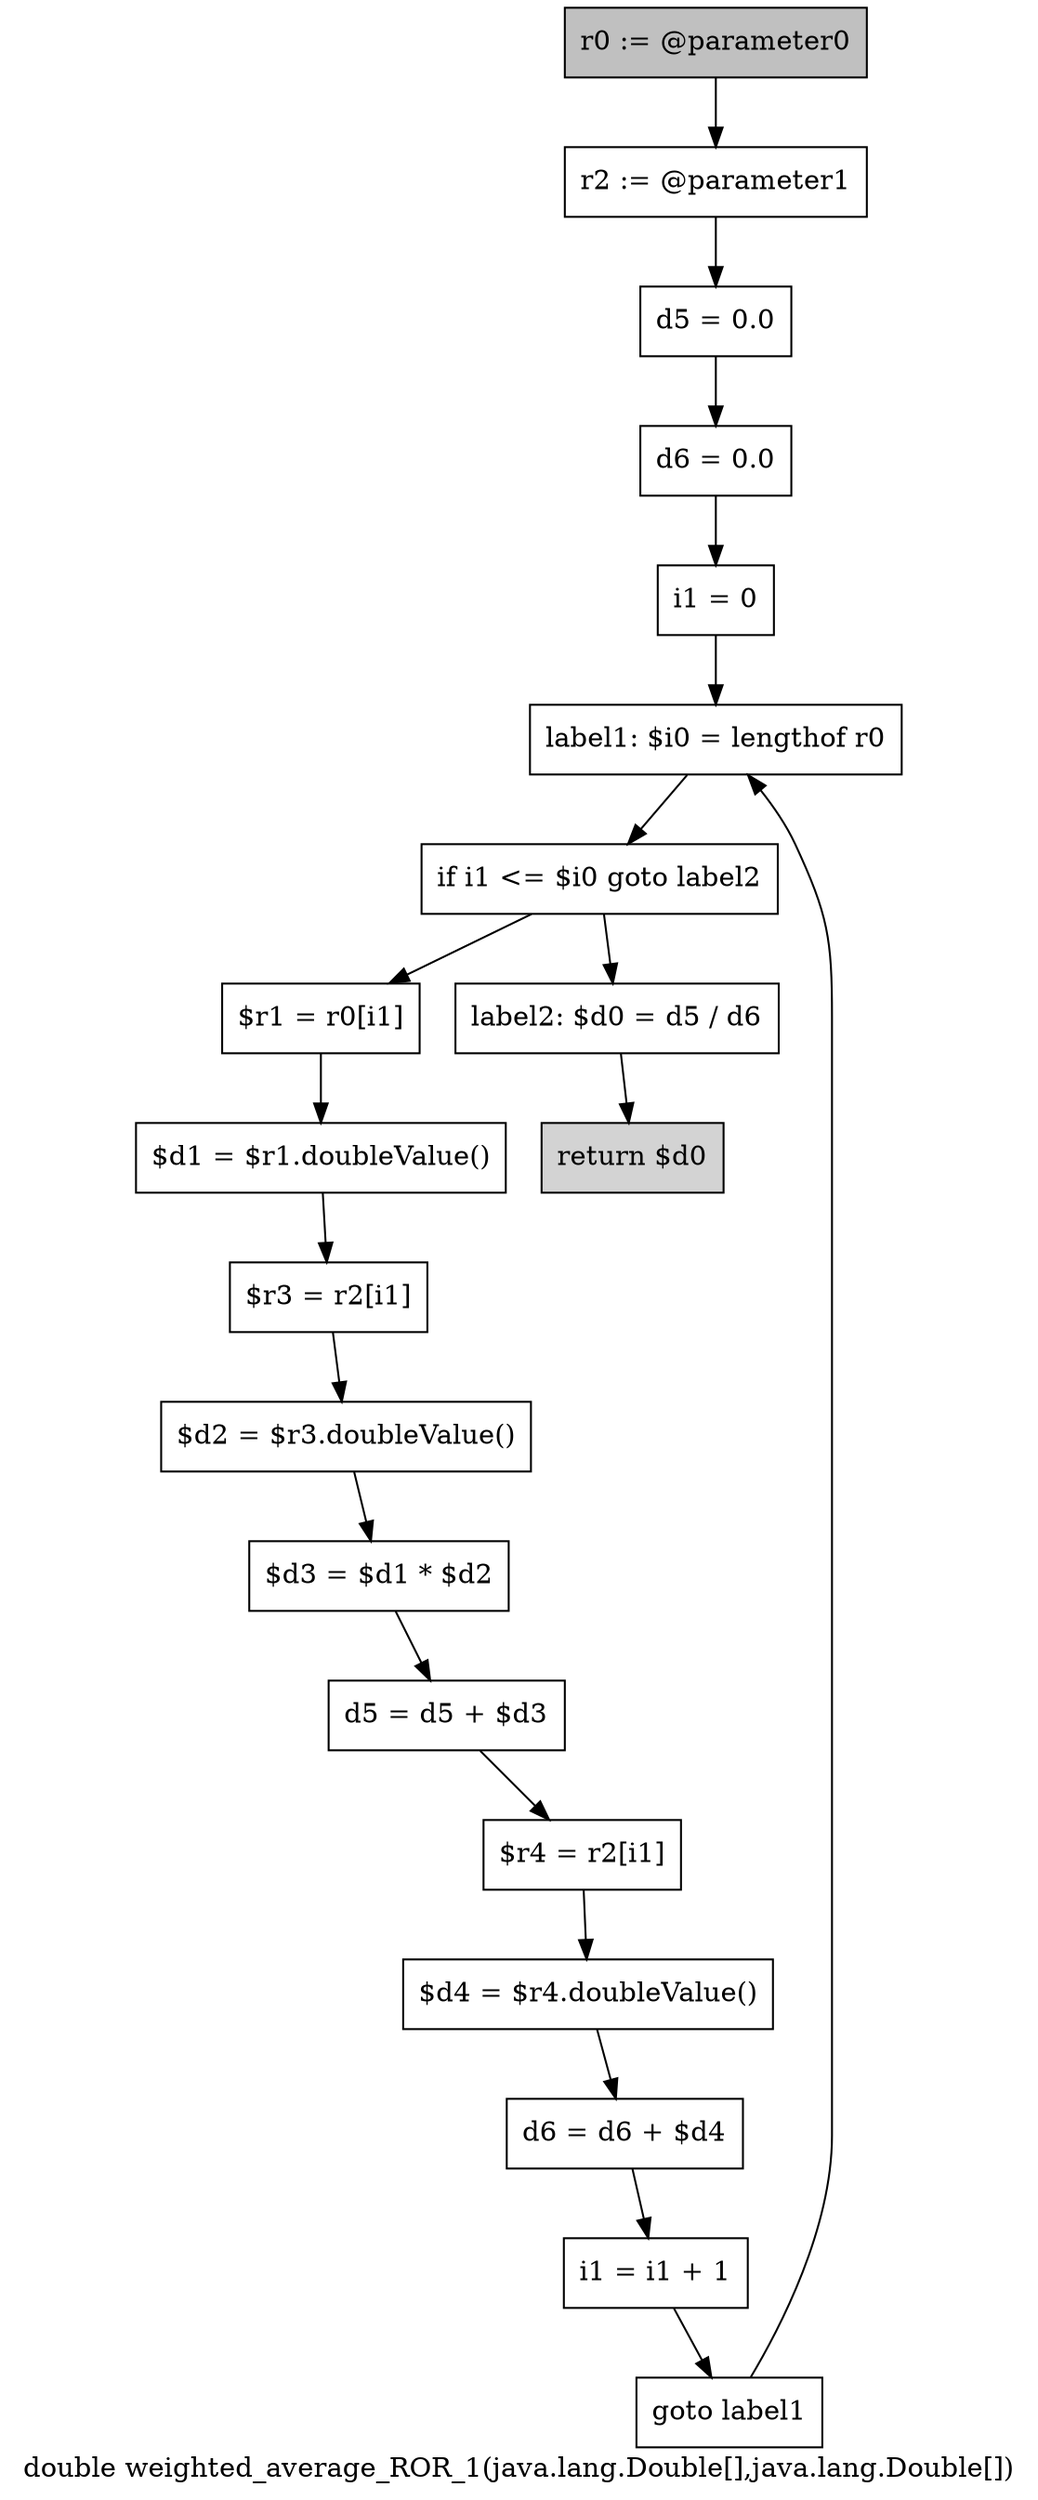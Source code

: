 digraph "double weighted_average_ROR_1(java.lang.Double[],java.lang.Double[])" {
    label="double weighted_average_ROR_1(java.lang.Double[],java.lang.Double[])";
    node [shape=box];
    "0" [style=filled,fillcolor=gray,label="r0 := @parameter0",];
    "1" [label="r2 := @parameter1",];
    "0"->"1";
    "2" [label="d5 = 0.0",];
    "1"->"2";
    "3" [label="d6 = 0.0",];
    "2"->"3";
    "4" [label="i1 = 0",];
    "3"->"4";
    "5" [label="label1: $i0 = lengthof r0",];
    "4"->"5";
    "6" [label="if i1 <= $i0 goto label2",];
    "5"->"6";
    "7" [label="$r1 = r0[i1]",];
    "6"->"7";
    "18" [label="label2: $d0 = d5 / d6",];
    "6"->"18";
    "8" [label="$d1 = $r1.doubleValue()",];
    "7"->"8";
    "9" [label="$r3 = r2[i1]",];
    "8"->"9";
    "10" [label="$d2 = $r3.doubleValue()",];
    "9"->"10";
    "11" [label="$d3 = $d1 * $d2",];
    "10"->"11";
    "12" [label="d5 = d5 + $d3",];
    "11"->"12";
    "13" [label="$r4 = r2[i1]",];
    "12"->"13";
    "14" [label="$d4 = $r4.doubleValue()",];
    "13"->"14";
    "15" [label="d6 = d6 + $d4",];
    "14"->"15";
    "16" [label="i1 = i1 + 1",];
    "15"->"16";
    "17" [label="goto label1",];
    "16"->"17";
    "17"->"5";
    "19" [style=filled,fillcolor=lightgray,label="return $d0",];
    "18"->"19";
}
